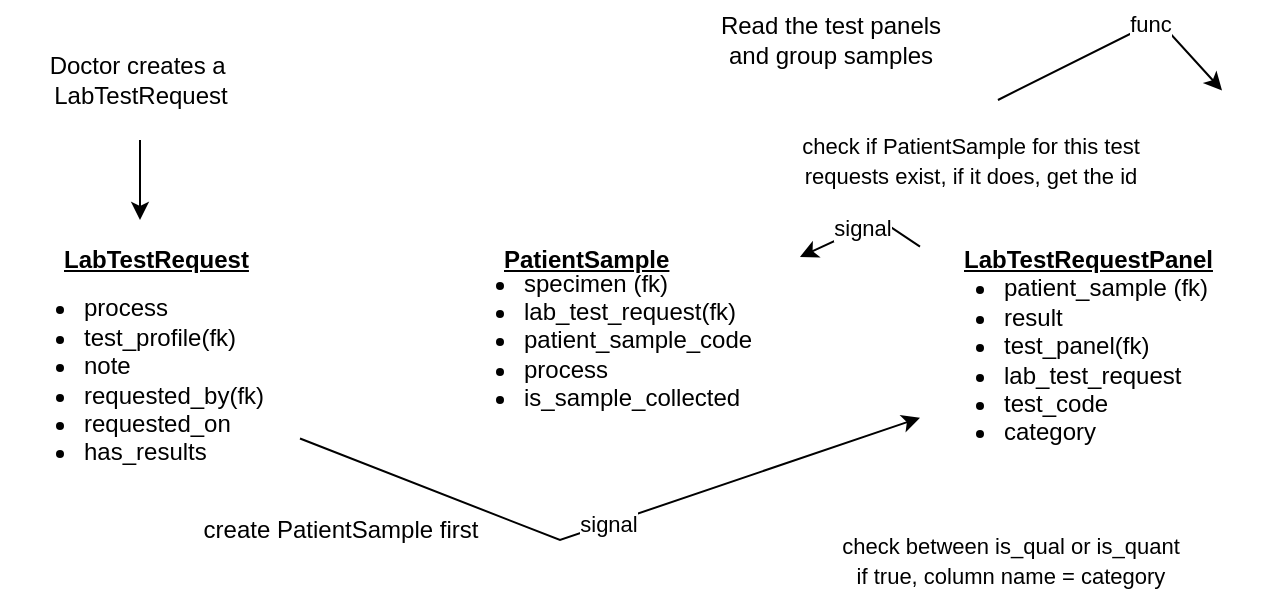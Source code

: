 <mxfile version="24.5.1" type="device">
  <diagram name="Page-1" id="YxxzL80yaVji6TpwGlms">
    <mxGraphModel dx="610" dy="348" grid="1" gridSize="10" guides="1" tooltips="1" connect="1" arrows="1" fold="1" page="1" pageScale="1" pageWidth="850" pageHeight="1100" math="0" shadow="0">
      <root>
        <mxCell id="0" />
        <mxCell id="1" parent="0" />
        <mxCell id="S6oQuDU-_2opordPk_Iy-6" value="&lt;b&gt;&lt;font size=&quot;1&quot; style=&quot;&quot;&gt;&lt;u style=&quot;font-size: 12px;&quot;&gt;LabTestRequest&lt;/u&gt;&lt;/font&gt;&lt;/b&gt;" style="text;html=1;align=left;verticalAlign=middle;resizable=0;points=[];autosize=1;strokeColor=none;fillColor=none;" vertex="1" parent="1">
          <mxGeometry x="40" y="145" width="120" height="30" as="geometry" />
        </mxCell>
        <mxCell id="S6oQuDU-_2opordPk_Iy-7" value="&lt;ul&gt;&lt;li&gt;process&lt;/li&gt;&lt;li&gt;test_profile(fk)&lt;/li&gt;&lt;li&gt;note&lt;/li&gt;&lt;li&gt;requested_by(fk)&lt;/li&gt;&lt;li&gt;requested_on&lt;/li&gt;&lt;li&gt;has_results&lt;/li&gt;&lt;/ul&gt;" style="text;html=1;align=left;verticalAlign=middle;resizable=0;points=[];autosize=1;strokeColor=none;fillColor=none;" vertex="1" parent="1">
          <mxGeometry x="10" y="160" width="150" height="120" as="geometry" />
        </mxCell>
        <mxCell id="S6oQuDU-_2opordPk_Iy-8" value="&lt;b&gt;&lt;font size=&quot;1&quot; style=&quot;&quot;&gt;&lt;u style=&quot;font-size: 12px;&quot;&gt;PatientSample&lt;/u&gt;&lt;/font&gt;&lt;/b&gt;" style="text;html=1;align=left;verticalAlign=middle;resizable=0;points=[];autosize=1;strokeColor=none;fillColor=none;" vertex="1" parent="1">
          <mxGeometry x="260" y="145" width="110" height="30" as="geometry" />
        </mxCell>
        <mxCell id="S6oQuDU-_2opordPk_Iy-9" value="&lt;ul&gt;&lt;li&gt;specimen (fk)&lt;/li&gt;&lt;li&gt;lab_test_request(fk)&lt;/li&gt;&lt;li&gt;patient_sample_code&lt;/li&gt;&lt;li&gt;process&lt;/li&gt;&lt;li&gt;is_sample_collected&lt;/li&gt;&lt;/ul&gt;" style="text;html=1;align=left;verticalAlign=middle;resizable=0;points=[];autosize=1;strokeColor=none;fillColor=none;" vertex="1" parent="1">
          <mxGeometry x="230" y="145" width="180" height="110" as="geometry" />
        </mxCell>
        <mxCell id="S6oQuDU-_2opordPk_Iy-10" value="&lt;ul&gt;&lt;li&gt;patient_sample (fk)&lt;/li&gt;&lt;li&gt;result&lt;/li&gt;&lt;li&gt;test_panel(fk)&lt;/li&gt;&lt;li&gt;lab_test_request&lt;/li&gt;&lt;li&gt;test_code&lt;/li&gt;&lt;li&gt;category&lt;/li&gt;&lt;/ul&gt;" style="text;html=1;align=left;verticalAlign=middle;resizable=0;points=[];autosize=1;strokeColor=none;fillColor=none;" vertex="1" parent="1">
          <mxGeometry x="470" y="150" width="170" height="120" as="geometry" />
        </mxCell>
        <mxCell id="S6oQuDU-_2opordPk_Iy-11" value="&lt;b&gt;&lt;font size=&quot;1&quot; style=&quot;&quot;&gt;&lt;u style=&quot;font-size: 12px;&quot;&gt;LabTestRequestPanel&lt;/u&gt;&lt;/font&gt;&lt;/b&gt;" style="text;html=1;align=left;verticalAlign=middle;resizable=0;points=[];autosize=1;strokeColor=none;fillColor=none;" vertex="1" parent="1">
          <mxGeometry x="490" y="145" width="150" height="30" as="geometry" />
        </mxCell>
        <mxCell id="S6oQuDU-_2opordPk_Iy-12" value="" style="endArrow=classic;html=1;rounded=0;" edge="1" parent="1" source="S6oQuDU-_2opordPk_Iy-10" target="S6oQuDU-_2opordPk_Iy-9">
          <mxGeometry relative="1" as="geometry">
            <mxPoint x="345" y="175" as="sourcePoint" />
            <mxPoint x="505" y="175" as="targetPoint" />
            <Array as="points">
              <mxPoint x="450" y="140" />
            </Array>
          </mxGeometry>
        </mxCell>
        <mxCell id="S6oQuDU-_2opordPk_Iy-13" value="signal" style="edgeLabel;resizable=0;html=1;;align=center;verticalAlign=middle;" connectable="0" vertex="1" parent="S6oQuDU-_2opordPk_Iy-12">
          <mxGeometry relative="1" as="geometry" />
        </mxCell>
        <mxCell id="S6oQuDU-_2opordPk_Iy-15" value="" style="endArrow=classic;html=1;rounded=0;" edge="1" parent="1" source="S6oQuDU-_2opordPk_Iy-7" target="S6oQuDU-_2opordPk_Iy-10">
          <mxGeometry relative="1" as="geometry">
            <mxPoint x="250" y="300" as="sourcePoint" />
            <mxPoint x="410" y="300" as="targetPoint" />
            <Array as="points">
              <mxPoint x="290" y="300" />
            </Array>
          </mxGeometry>
        </mxCell>
        <mxCell id="S6oQuDU-_2opordPk_Iy-16" value="signal" style="edgeLabel;resizable=0;html=1;;align=center;verticalAlign=middle;" connectable="0" vertex="1" parent="S6oQuDU-_2opordPk_Iy-15">
          <mxGeometry relative="1" as="geometry" />
        </mxCell>
        <mxCell id="S6oQuDU-_2opordPk_Iy-17" value="Read the test panels&lt;div&gt;and group samples&lt;/div&gt;" style="text;html=1;align=center;verticalAlign=middle;resizable=0;points=[];autosize=1;strokeColor=none;fillColor=none;" vertex="1" parent="1">
          <mxGeometry x="360" y="30" width="130" height="40" as="geometry" />
        </mxCell>
        <mxCell id="S6oQuDU-_2opordPk_Iy-20" value="" style="endArrow=classic;html=1;rounded=0;entryX=0.012;entryY=0.21;entryDx=0;entryDy=0;entryPerimeter=0;" edge="1" parent="1">
          <mxGeometry relative="1" as="geometry">
            <mxPoint x="508.98" y="80" as="sourcePoint" />
            <mxPoint x="621.02" y="75.2" as="targetPoint" />
            <Array as="points">
              <mxPoint x="588.98" y="40" />
            </Array>
          </mxGeometry>
        </mxCell>
        <mxCell id="S6oQuDU-_2opordPk_Iy-23" value="func" style="edgeLabel;html=1;align=center;verticalAlign=middle;resizable=0;points=[];" vertex="1" connectable="0" parent="S6oQuDU-_2opordPk_Iy-20">
          <mxGeometry x="-0.007" relative="1" as="geometry">
            <mxPoint x="15" y="-8" as="offset" />
          </mxGeometry>
        </mxCell>
        <mxCell id="S6oQuDU-_2opordPk_Iy-24" value="create PatientSample first" style="text;html=1;align=center;verticalAlign=middle;resizable=0;points=[];autosize=1;strokeColor=none;fillColor=none;" vertex="1" parent="1">
          <mxGeometry x="100" y="280" width="160" height="30" as="geometry" />
        </mxCell>
        <mxCell id="S6oQuDU-_2opordPk_Iy-25" value="&lt;font style=&quot;font-size: 11px;&quot;&gt;check if PatientSample for this test&lt;/font&gt;&lt;div&gt;&lt;font style=&quot;font-size: 11px;&quot;&gt;requests exist,&amp;nbsp;&lt;/font&gt;&lt;span style=&quot;font-size: 11px; background-color: initial;&quot;&gt;if it does, get the id&lt;/span&gt;&lt;/div&gt;" style="text;html=1;align=center;verticalAlign=middle;resizable=0;points=[];autosize=1;strokeColor=none;fillColor=none;strokeWidth=0;" vertex="1" parent="1">
          <mxGeometry x="400" y="90" width="190" height="40" as="geometry" />
        </mxCell>
        <mxCell id="S6oQuDU-_2opordPk_Iy-27" value="Doctor creates a&amp;nbsp;&lt;div&gt;LabTestRequest&lt;/div&gt;" style="text;html=1;align=center;verticalAlign=middle;resizable=0;points=[];autosize=1;strokeColor=none;fillColor=none;" vertex="1" parent="1">
          <mxGeometry x="25" y="50" width="110" height="40" as="geometry" />
        </mxCell>
        <mxCell id="S6oQuDU-_2opordPk_Iy-28" value="" style="endArrow=classic;html=1;rounded=0;" edge="1" parent="1">
          <mxGeometry width="50" height="50" relative="1" as="geometry">
            <mxPoint x="80" y="100" as="sourcePoint" />
            <mxPoint x="80" y="140" as="targetPoint" />
          </mxGeometry>
        </mxCell>
        <mxCell id="S6oQuDU-_2opordPk_Iy-29" value="&lt;span style=&quot;font-size: 11px;&quot;&gt;check between is_qual or is_quant&lt;/span&gt;&lt;div&gt;&lt;span style=&quot;font-size: 11px;&quot;&gt;if true, column name = category&lt;/span&gt;&lt;/div&gt;" style="text;html=1;align=center;verticalAlign=middle;resizable=0;points=[];autosize=1;strokeColor=none;fillColor=none;strokeWidth=0;" vertex="1" parent="1">
          <mxGeometry x="420" y="290" width="190" height="40" as="geometry" />
        </mxCell>
      </root>
    </mxGraphModel>
  </diagram>
</mxfile>
